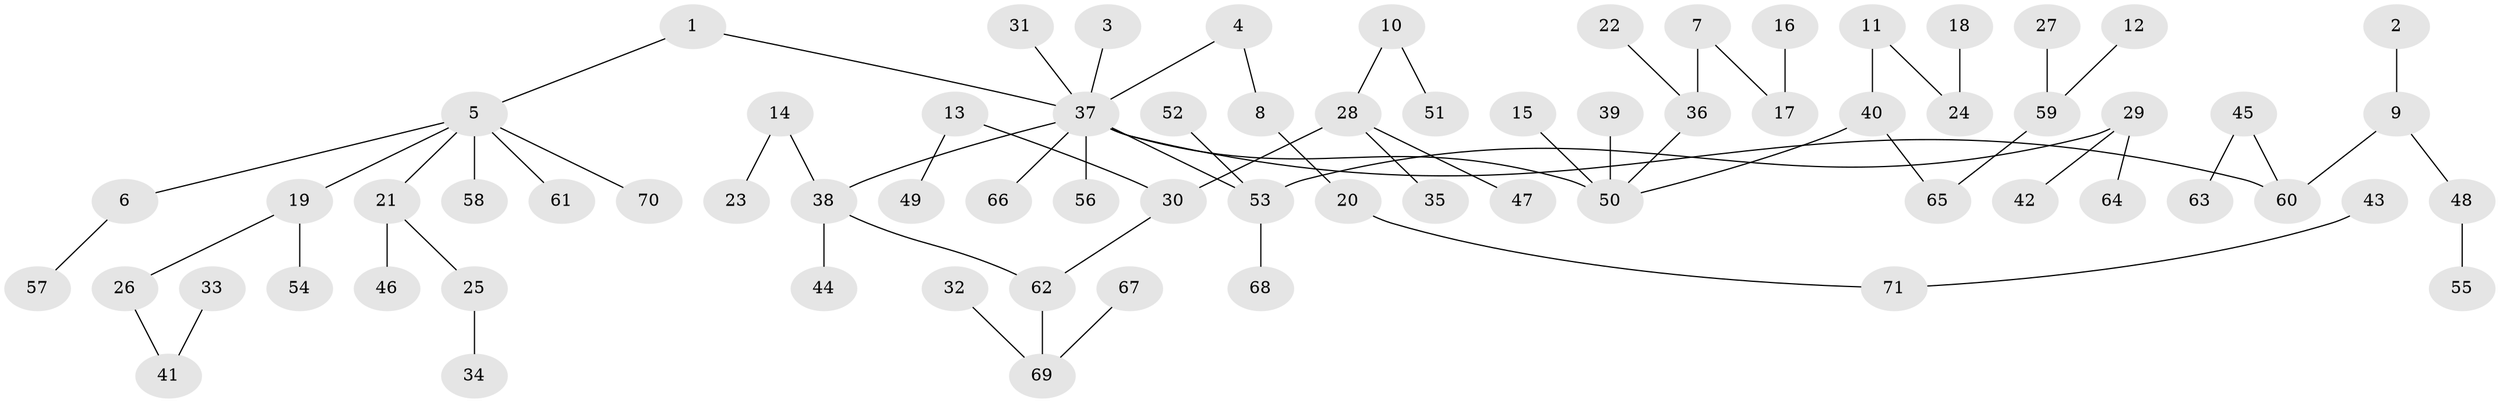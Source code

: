 // original degree distribution, {4: 0.06338028169014084, 12: 0.007042253521126761, 3: 0.1267605633802817, 7: 0.007042253521126761, 2: 0.2605633802816901, 5: 0.028169014084507043, 1: 0.5, 8: 0.007042253521126761}
// Generated by graph-tools (version 1.1) at 2025/02/03/09/25 03:02:27]
// undirected, 71 vertices, 70 edges
graph export_dot {
graph [start="1"]
  node [color=gray90,style=filled];
  1;
  2;
  3;
  4;
  5;
  6;
  7;
  8;
  9;
  10;
  11;
  12;
  13;
  14;
  15;
  16;
  17;
  18;
  19;
  20;
  21;
  22;
  23;
  24;
  25;
  26;
  27;
  28;
  29;
  30;
  31;
  32;
  33;
  34;
  35;
  36;
  37;
  38;
  39;
  40;
  41;
  42;
  43;
  44;
  45;
  46;
  47;
  48;
  49;
  50;
  51;
  52;
  53;
  54;
  55;
  56;
  57;
  58;
  59;
  60;
  61;
  62;
  63;
  64;
  65;
  66;
  67;
  68;
  69;
  70;
  71;
  1 -- 5 [weight=1.0];
  1 -- 37 [weight=1.0];
  2 -- 9 [weight=1.0];
  3 -- 37 [weight=1.0];
  4 -- 8 [weight=1.0];
  4 -- 37 [weight=1.0];
  5 -- 6 [weight=1.0];
  5 -- 19 [weight=1.0];
  5 -- 21 [weight=1.0];
  5 -- 58 [weight=1.0];
  5 -- 61 [weight=1.0];
  5 -- 70 [weight=1.0];
  6 -- 57 [weight=1.0];
  7 -- 17 [weight=1.0];
  7 -- 36 [weight=1.0];
  8 -- 20 [weight=1.0];
  9 -- 48 [weight=1.0];
  9 -- 60 [weight=1.0];
  10 -- 28 [weight=1.0];
  10 -- 51 [weight=1.0];
  11 -- 24 [weight=1.0];
  11 -- 40 [weight=1.0];
  12 -- 59 [weight=1.0];
  13 -- 30 [weight=1.0];
  13 -- 49 [weight=1.0];
  14 -- 23 [weight=1.0];
  14 -- 38 [weight=1.0];
  15 -- 50 [weight=1.0];
  16 -- 17 [weight=1.0];
  18 -- 24 [weight=1.0];
  19 -- 26 [weight=1.0];
  19 -- 54 [weight=1.0];
  20 -- 71 [weight=1.0];
  21 -- 25 [weight=1.0];
  21 -- 46 [weight=1.0];
  22 -- 36 [weight=1.0];
  25 -- 34 [weight=1.0];
  26 -- 41 [weight=1.0];
  27 -- 59 [weight=1.0];
  28 -- 30 [weight=1.0];
  28 -- 35 [weight=1.0];
  28 -- 47 [weight=1.0];
  29 -- 42 [weight=1.0];
  29 -- 53 [weight=1.0];
  29 -- 64 [weight=1.0];
  30 -- 62 [weight=1.0];
  31 -- 37 [weight=1.0];
  32 -- 69 [weight=1.0];
  33 -- 41 [weight=1.0];
  36 -- 50 [weight=1.0];
  37 -- 38 [weight=1.0];
  37 -- 50 [weight=1.0];
  37 -- 53 [weight=1.0];
  37 -- 56 [weight=1.0];
  37 -- 60 [weight=1.0];
  37 -- 66 [weight=1.0];
  38 -- 44 [weight=1.0];
  38 -- 62 [weight=1.0];
  39 -- 50 [weight=1.0];
  40 -- 50 [weight=1.0];
  40 -- 65 [weight=1.0];
  43 -- 71 [weight=1.0];
  45 -- 60 [weight=1.0];
  45 -- 63 [weight=1.0];
  48 -- 55 [weight=1.0];
  52 -- 53 [weight=1.0];
  53 -- 68 [weight=1.0];
  59 -- 65 [weight=1.0];
  62 -- 69 [weight=1.0];
  67 -- 69 [weight=1.0];
}
